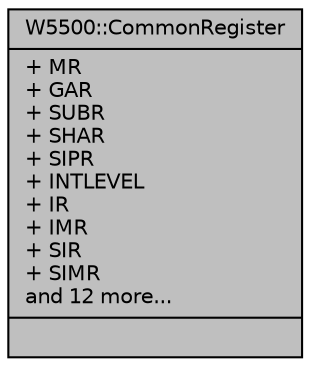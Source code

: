 digraph "W5500::CommonRegister"
{
  edge [fontname="Helvetica",fontsize="10",labelfontname="Helvetica",labelfontsize="10"];
  node [fontname="Helvetica",fontsize="10",shape=record];
  Node1 [label="{W5500::CommonRegister\n|+ MR\l+ GAR\l+ SUBR\l+ SHAR\l+ SIPR\l+ INTLEVEL\l+ IR\l+ IMR\l+ SIR\l+ SIMR\land 12 more...\l|}",height=0.2,width=0.4,color="black", fillcolor="grey75", style="filled", fontcolor="black"];
}
